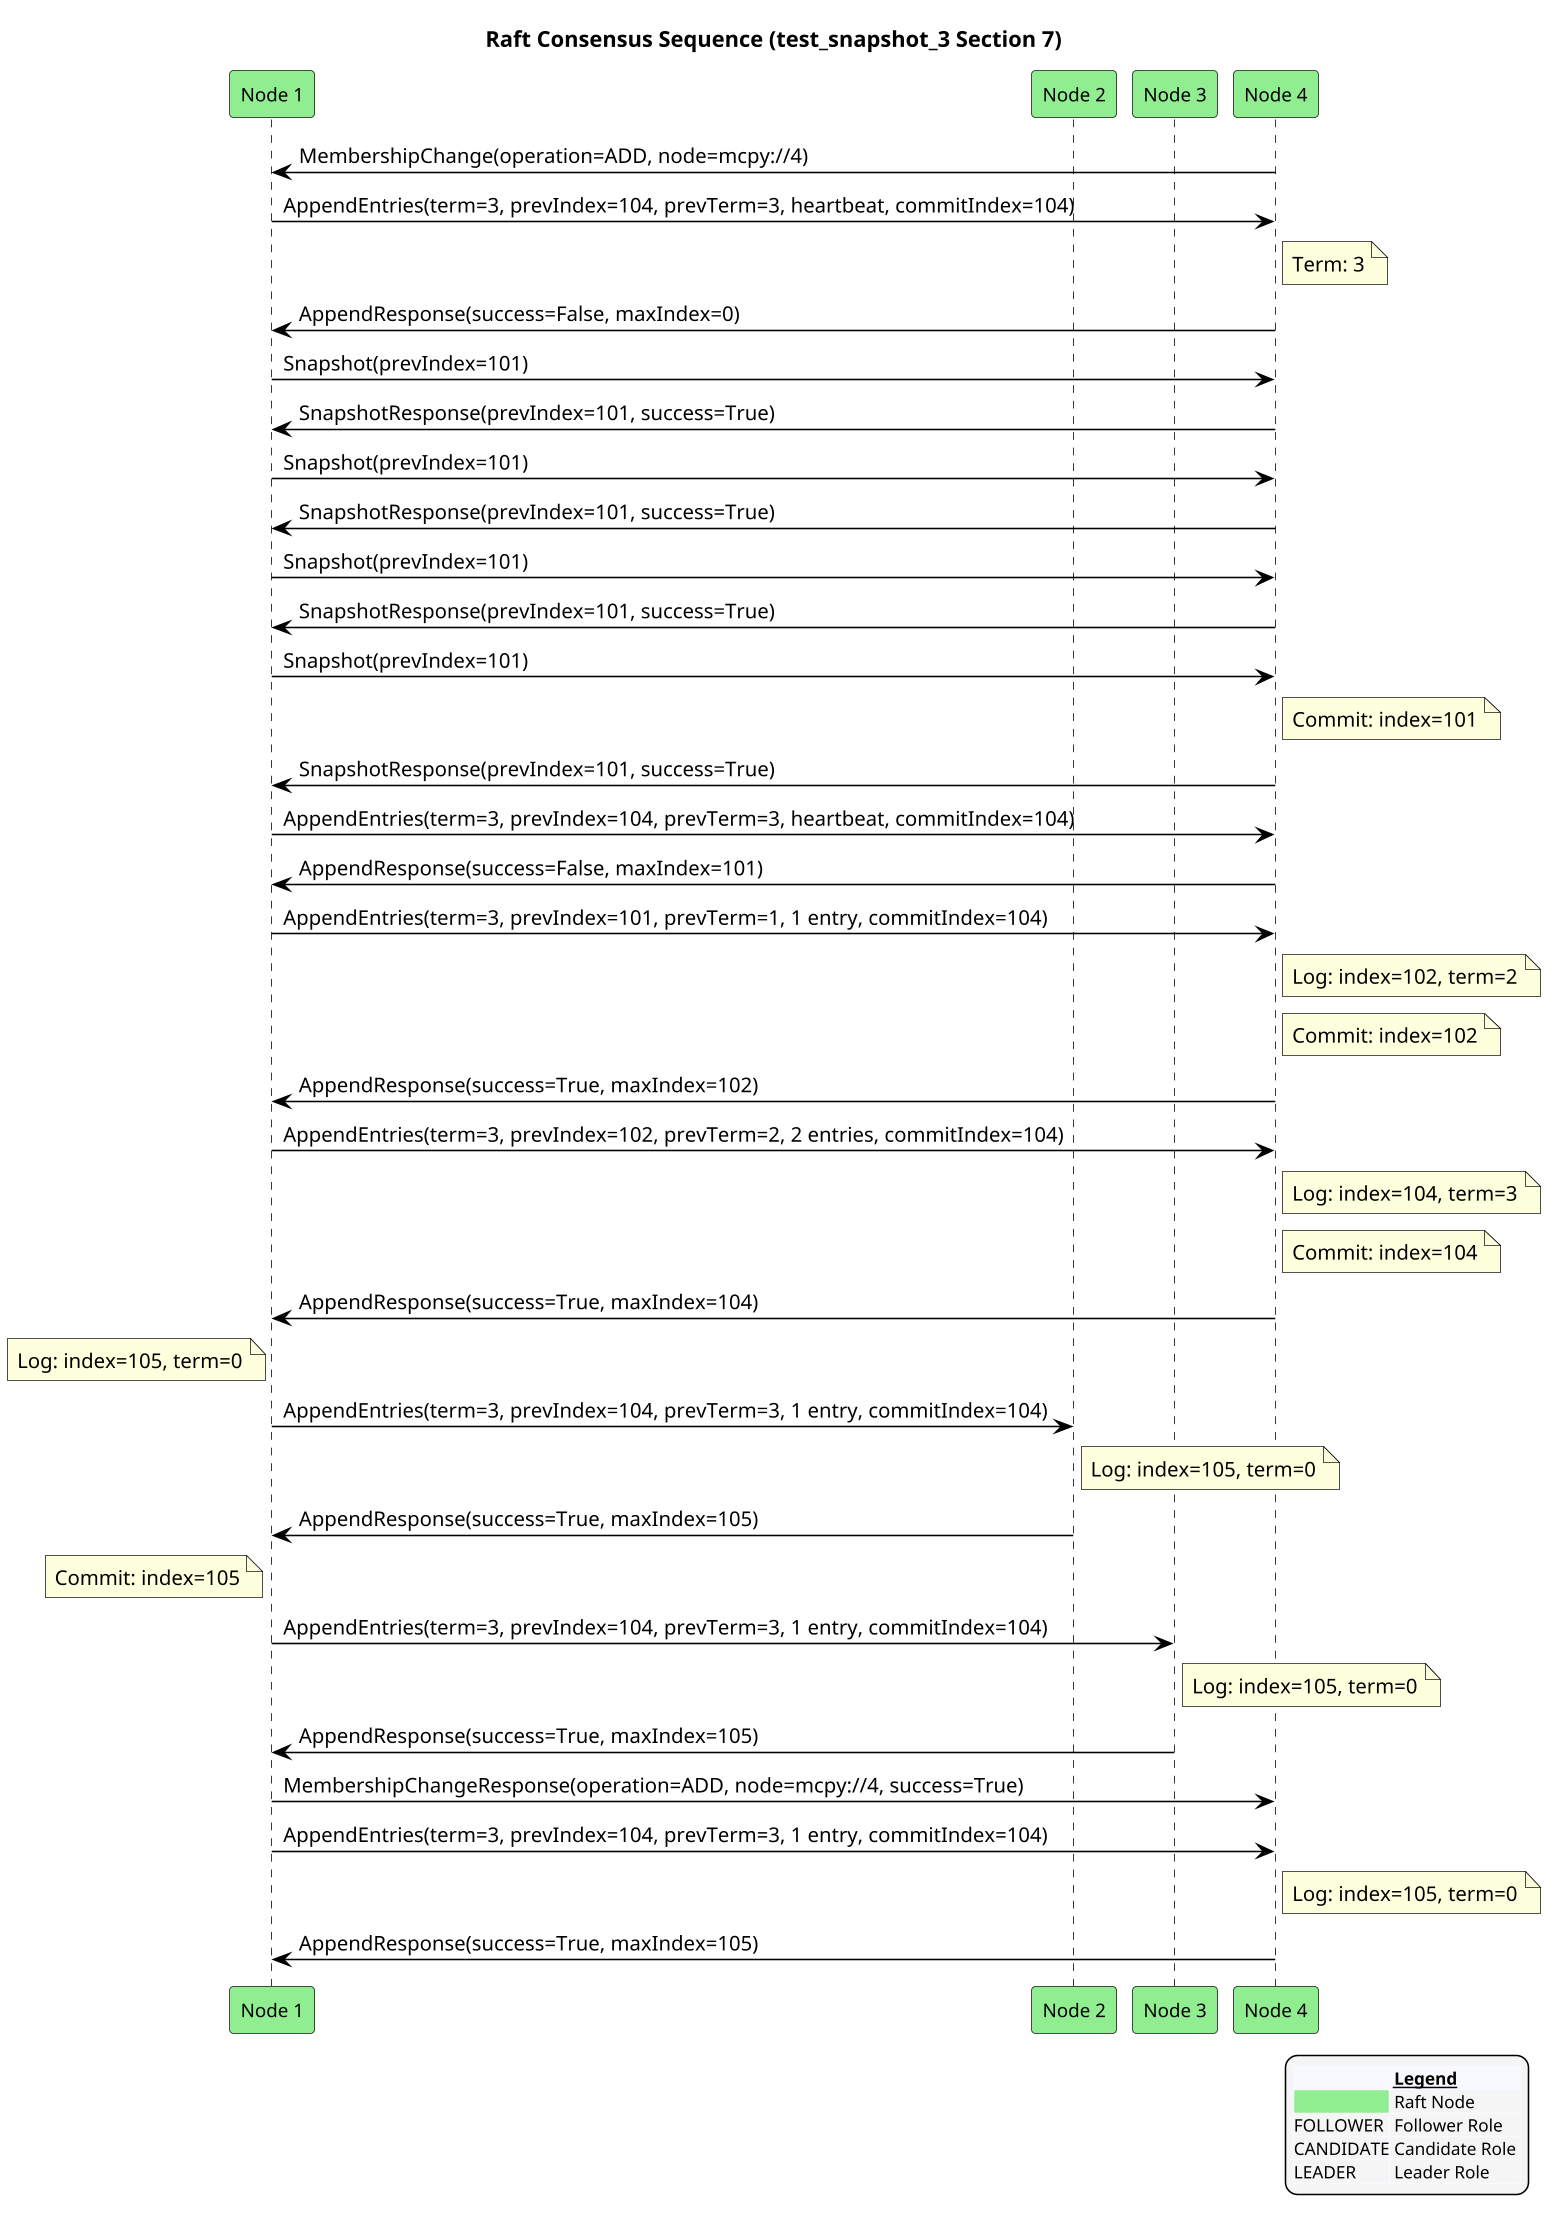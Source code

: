 @startuml
!pragma ratio 0.7
skinparam dpi 150
skinparam monochrome false
skinparam sequence {
  ArrowColor Black
  ActorBorderColor Black
  LifeLineBorderColor Black
  ParticipantFontSize 12
  Padding 10
}
skinparam legend {
  BackgroundColor #F5F5F5
  FontSize 11
}
title Raft Consensus Sequence (test_snapshot_3 Section 7)

participant "Node 1" as n1 order 10 #Lightgreen
participant "Node 2" as n2 order 20 #Lightgreen
participant "Node 3" as n3 order 30 #Lightgreen
participant "Node 4" as n4 order 40 #Lightgreen
n4 -> n1: MembershipChange(operation=ADD, node=mcpy://4)
n1 -> n4: AppendEntries(term=3, prevIndex=104, prevTerm=3, heartbeat, commitIndex=104)
note right of n4: Term: 3
n4 -> n1: AppendResponse(success=False, maxIndex=0)
n1 -> n4: Snapshot(prevIndex=101)
n4 -> n1: SnapshotResponse(prevIndex=101, success=True)
n1 -> n4: Snapshot(prevIndex=101)
n4 -> n1: SnapshotResponse(prevIndex=101, success=True)
n1 -> n4: Snapshot(prevIndex=101)
n4 -> n1: SnapshotResponse(prevIndex=101, success=True)
n1 -> n4: Snapshot(prevIndex=101)
note right of n4: Commit: index=101
n4 -> n1: SnapshotResponse(prevIndex=101, success=True)
n1 -> n4: AppendEntries(term=3, prevIndex=104, prevTerm=3, heartbeat, commitIndex=104)
n4 -> n1: AppendResponse(success=False, maxIndex=101)
n1 -> n4: AppendEntries(term=3, prevIndex=101, prevTerm=1, 1 entry, commitIndex=104)
note right of n4: Log: index=102, term=2
note right of n4: Commit: index=102
n4 -> n1: AppendResponse(success=True, maxIndex=102)
n1 -> n4: AppendEntries(term=3, prevIndex=102, prevTerm=2, 2 entries, commitIndex=104)
note right of n4: Log: index=104, term=3
note right of n4: Commit: index=104
n4 -> n1: AppendResponse(success=True, maxIndex=104)
note left of n1: Log: index=105, term=0
n1 -> n2: AppendEntries(term=3, prevIndex=104, prevTerm=3, 1 entry, commitIndex=104)
note right of n2: Log: index=105, term=0
n2 -> n1: AppendResponse(success=True, maxIndex=105)
note left of n1: Commit: index=105
n1 -> n3: AppendEntries(term=3, prevIndex=104, prevTerm=3, 1 entry, commitIndex=104)
note right of n3: Log: index=105, term=0
n3 -> n1: AppendResponse(success=True, maxIndex=105)
n1 -> n4: MembershipChangeResponse(operation=ADD, node=mcpy://4, success=True)
n1 -> n4: AppendEntries(term=3, prevIndex=104, prevTerm=3, 1 entry, commitIndex=104)
note right of n4: Log: index=105, term=0
n4 -> n1: AppendResponse(success=True, maxIndex=105)

legend right
  <#GhostWhite,#GhostWhite>|      |= __Legend__ |
  |<#Lightgreen>| Raft Node |
  |FOLLOWER| Follower Role |
  |CANDIDATE| Candidate Role |
  |LEADER| Leader Role |
endlegend
@enduml
